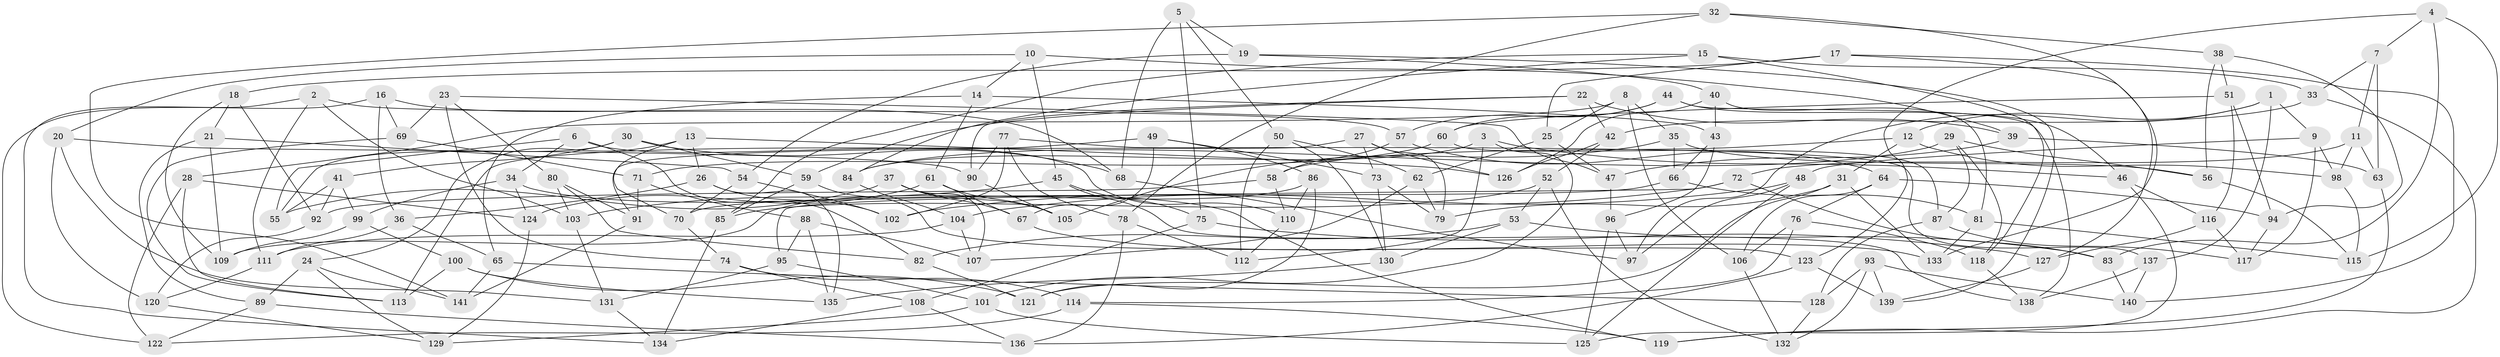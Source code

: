 // Generated by graph-tools (version 1.1) at 2025/50/03/09/25 03:50:45]
// undirected, 141 vertices, 282 edges
graph export_dot {
graph [start="1"]
  node [color=gray90,style=filled];
  1;
  2;
  3;
  4;
  5;
  6;
  7;
  8;
  9;
  10;
  11;
  12;
  13;
  14;
  15;
  16;
  17;
  18;
  19;
  20;
  21;
  22;
  23;
  24;
  25;
  26;
  27;
  28;
  29;
  30;
  31;
  32;
  33;
  34;
  35;
  36;
  37;
  38;
  39;
  40;
  41;
  42;
  43;
  44;
  45;
  46;
  47;
  48;
  49;
  50;
  51;
  52;
  53;
  54;
  55;
  56;
  57;
  58;
  59;
  60;
  61;
  62;
  63;
  64;
  65;
  66;
  67;
  68;
  69;
  70;
  71;
  72;
  73;
  74;
  75;
  76;
  77;
  78;
  79;
  80;
  81;
  82;
  83;
  84;
  85;
  86;
  87;
  88;
  89;
  90;
  91;
  92;
  93;
  94;
  95;
  96;
  97;
  98;
  99;
  100;
  101;
  102;
  103;
  104;
  105;
  106;
  107;
  108;
  109;
  110;
  111;
  112;
  113;
  114;
  115;
  116;
  117;
  118;
  119;
  120;
  121;
  122;
  123;
  124;
  125;
  126;
  127;
  128;
  129;
  130;
  131;
  132;
  133;
  134;
  135;
  136;
  137;
  138;
  139;
  140;
  141;
  1 -- 97;
  1 -- 9;
  1 -- 12;
  1 -- 137;
  2 -- 57;
  2 -- 134;
  2 -- 103;
  2 -- 111;
  3 -- 112;
  3 -- 84;
  3 -- 101;
  3 -- 46;
  4 -- 7;
  4 -- 83;
  4 -- 115;
  4 -- 123;
  5 -- 68;
  5 -- 75;
  5 -- 19;
  5 -- 50;
  6 -- 34;
  6 -- 110;
  6 -- 55;
  6 -- 82;
  7 -- 63;
  7 -- 33;
  7 -- 11;
  8 -- 106;
  8 -- 28;
  8 -- 25;
  8 -- 35;
  9 -- 117;
  9 -- 98;
  9 -- 48;
  10 -- 20;
  10 -- 39;
  10 -- 45;
  10 -- 14;
  11 -- 63;
  11 -- 72;
  11 -- 98;
  12 -- 98;
  12 -- 58;
  12 -- 31;
  13 -- 24;
  13 -- 70;
  13 -- 26;
  13 -- 126;
  14 -- 65;
  14 -- 43;
  14 -- 61;
  15 -- 33;
  15 -- 118;
  15 -- 85;
  15 -- 84;
  16 -- 36;
  16 -- 68;
  16 -- 69;
  16 -- 122;
  17 -- 18;
  17 -- 140;
  17 -- 25;
  17 -- 127;
  18 -- 92;
  18 -- 21;
  18 -- 109;
  19 -- 139;
  19 -- 54;
  19 -- 40;
  20 -- 131;
  20 -- 120;
  20 -- 90;
  21 -- 109;
  21 -- 89;
  21 -- 54;
  22 -- 90;
  22 -- 59;
  22 -- 42;
  22 -- 39;
  23 -- 80;
  23 -- 47;
  23 -- 69;
  23 -- 74;
  24 -- 141;
  24 -- 129;
  24 -- 89;
  25 -- 62;
  25 -- 47;
  26 -- 135;
  26 -- 102;
  26 -- 36;
  27 -- 73;
  27 -- 79;
  27 -- 126;
  27 -- 91;
  28 -- 113;
  28 -- 122;
  28 -- 124;
  29 -- 56;
  29 -- 87;
  29 -- 118;
  29 -- 84;
  30 -- 55;
  30 -- 41;
  30 -- 59;
  30 -- 68;
  31 -- 79;
  31 -- 121;
  31 -- 133;
  32 -- 38;
  32 -- 141;
  32 -- 78;
  32 -- 133;
  33 -- 42;
  33 -- 119;
  34 -- 124;
  34 -- 99;
  34 -- 119;
  35 -- 105;
  35 -- 66;
  35 -- 56;
  36 -- 111;
  36 -- 65;
  37 -- 105;
  37 -- 67;
  37 -- 107;
  37 -- 55;
  38 -- 51;
  38 -- 94;
  38 -- 56;
  39 -- 63;
  39 -- 47;
  40 -- 43;
  40 -- 126;
  40 -- 81;
  41 -- 92;
  41 -- 55;
  41 -- 99;
  42 -- 52;
  42 -- 126;
  43 -- 96;
  43 -- 66;
  44 -- 138;
  44 -- 46;
  44 -- 57;
  44 -- 60;
  45 -- 103;
  45 -- 138;
  45 -- 75;
  46 -- 116;
  46 -- 125;
  47 -- 96;
  48 -- 125;
  48 -- 97;
  48 -- 104;
  49 -- 73;
  49 -- 67;
  49 -- 113;
  49 -- 86;
  50 -- 112;
  50 -- 62;
  50 -- 130;
  51 -- 116;
  51 -- 94;
  51 -- 60;
  52 -- 132;
  52 -- 53;
  52 -- 85;
  53 -- 83;
  53 -- 130;
  53 -- 82;
  54 -- 102;
  54 -- 70;
  56 -- 115;
  57 -- 64;
  57 -- 58;
  58 -- 92;
  58 -- 110;
  59 -- 85;
  59 -- 123;
  60 -- 87;
  60 -- 71;
  61 -- 124;
  61 -- 105;
  61 -- 67;
  62 -- 79;
  62 -- 107;
  63 -- 119;
  64 -- 76;
  64 -- 94;
  64 -- 106;
  65 -- 141;
  65 -- 128;
  66 -- 70;
  66 -- 81;
  67 -- 133;
  68 -- 97;
  69 -- 71;
  69 -- 113;
  70 -- 74;
  71 -- 91;
  71 -- 88;
  72 -- 95;
  72 -- 83;
  72 -- 102;
  73 -- 79;
  73 -- 130;
  74 -- 114;
  74 -- 108;
  75 -- 108;
  75 -- 127;
  76 -- 106;
  76 -- 114;
  76 -- 118;
  77 -- 90;
  77 -- 137;
  77 -- 78;
  77 -- 102;
  78 -- 136;
  78 -- 112;
  80 -- 103;
  80 -- 82;
  80 -- 91;
  81 -- 133;
  81 -- 115;
  82 -- 121;
  83 -- 140;
  84 -- 104;
  85 -- 134;
  86 -- 121;
  86 -- 109;
  86 -- 110;
  87 -- 117;
  87 -- 128;
  88 -- 107;
  88 -- 135;
  88 -- 95;
  89 -- 136;
  89 -- 122;
  90 -- 105;
  91 -- 141;
  92 -- 120;
  93 -- 128;
  93 -- 139;
  93 -- 140;
  93 -- 132;
  94 -- 117;
  95 -- 101;
  95 -- 131;
  96 -- 125;
  96 -- 97;
  98 -- 115;
  99 -- 109;
  99 -- 100;
  100 -- 135;
  100 -- 113;
  100 -- 121;
  101 -- 125;
  101 -- 129;
  103 -- 131;
  104 -- 107;
  104 -- 111;
  106 -- 132;
  108 -- 134;
  108 -- 136;
  110 -- 112;
  111 -- 120;
  114 -- 119;
  114 -- 122;
  116 -- 127;
  116 -- 117;
  118 -- 138;
  120 -- 129;
  123 -- 136;
  123 -- 139;
  124 -- 129;
  127 -- 139;
  128 -- 132;
  130 -- 135;
  131 -- 134;
  137 -- 140;
  137 -- 138;
}
